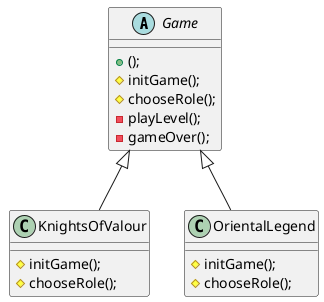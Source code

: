@startuml
abstract Game{
    + ();
    # initGame();
    # chooseRole();
    - playLevel();
    - gameOver();
}
class KnightsOfValour{
    # initGame();
    # chooseRole();
}

class OrientalLegend{
    # initGame();
    # chooseRole();
}
KnightsOfValour -u-|> Game
OrientalLegend -u-|> Game
@enduml

